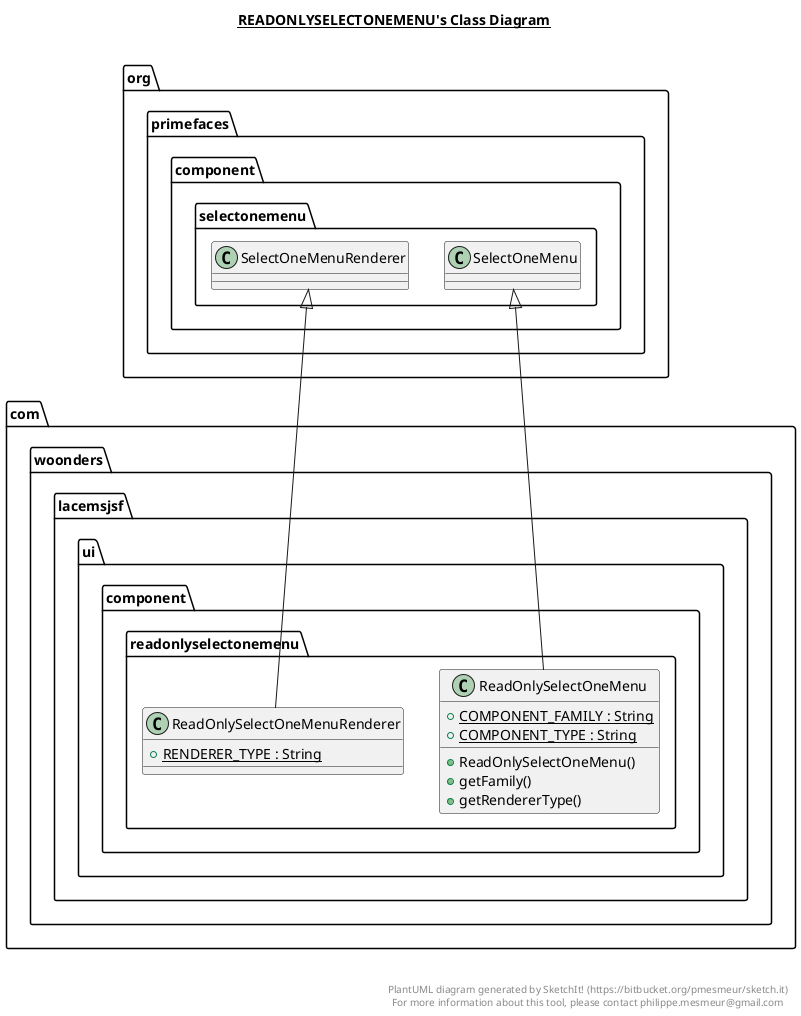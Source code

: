 @startuml

title __READONLYSELECTONEMENU's Class Diagram__\n

  namespace com.woonders.lacemsjsf.ui {
    namespace component.readonlyselectonemenu {
      class com.woonders.lacemsjsf.ui.component.readonlyselectonemenu.ReadOnlySelectOneMenu {
          {static} + COMPONENT_FAMILY : String
          {static} + COMPONENT_TYPE : String
          + ReadOnlySelectOneMenu()
          + getFamily()
          + getRendererType()
      }
    }
  }
  

  namespace com.woonders.lacemsjsf.ui {
    namespace component.readonlyselectonemenu {
      class com.woonders.lacemsjsf.ui.component.readonlyselectonemenu.ReadOnlySelectOneMenuRenderer {
          {static} + RENDERER_TYPE : String
      }
    }
  }
  

  com.woonders.lacemsjsf.ui.component.readonlyselectonemenu.ReadOnlySelectOneMenu -up-|> org.primefaces.component.selectonemenu.SelectOneMenu
  com.woonders.lacemsjsf.ui.component.readonlyselectonemenu.ReadOnlySelectOneMenuRenderer -up-|> org.primefaces.component.selectonemenu.SelectOneMenuRenderer


right footer


PlantUML diagram generated by SketchIt! (https://bitbucket.org/pmesmeur/sketch.it)
For more information about this tool, please contact philippe.mesmeur@gmail.com
endfooter

@enduml
